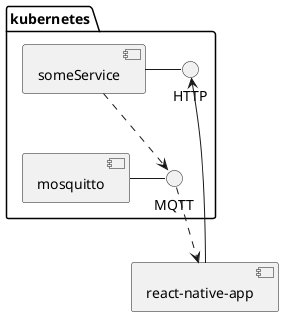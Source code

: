 @startuml Components

package kubernetes {
  component someService
  someService - HTTP
  component mosquitto
  mosquitto - MQTT
  someService ..> MQTT
}

[react-native-app] --> HTTP
MQTT ..> [react-native-app]

@enduml

@startuml Design Classes

package backend {
  class RealTimeServer {
    publishDataForUser(uuid, message: Message)
    publishDataForAllUsers(message: Message)
    publishPrices(message: Message)
  }
  class MqttConnection {
    connect()
    disconnect()
    publish(topic, message)
  }
  interface Message {
    key: string;
    payload: object;
  }
  RealTimeServer o--> MqttConnection
  RealTimeServer ..> Message
}

namespace frontend {
  namespace ui {
    class ReactMainComponent
    class ReactSecondaryComponent
  }

  namespace logic {
    class RealTimeClient {
      subscribeForUserData
      subscribeForAllUsersData
    }

    class EventEmitter <<singleton>> {
      on(event, callback)
      emit(event, data)
    }

    class MqttConnection {
      connect()
      disconnect()
      subscribe(topic)
    }

    RealTimeClient o--> MqttConnection
    RealTimeClient --> EventEmitter
    note on link
    emit
    endnote
  }

  frontend.ui.ReactMainComponent --> frontend.logic.RealTimeClient
  note on link
  Initialize
  endnote
  frontend.ui.ReactSecondaryComponent --> frontend.logic.EventEmitter
  note on link
  Subscribe
  endnote
}
@enduml
